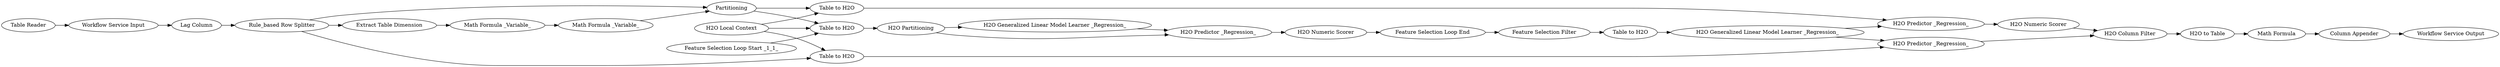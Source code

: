 digraph {
	322 -> 301
	359 -> 371
	366 -> 367
	368 -> 365
	324 -> 318
	354 -> 366
	295 -> 323
	320 -> 325
	318 -> 356
	354 -> 355
	365 -> 320
	326 -> 357
	358 -> 360
	301 -> 303
	357 -> 358
	355 -> 356
	323 -> 322
	354 -> 365
	295 -> 320
	325 -> 326
	369 -> 319
	3 -> 324
	319 -> 354
	295 -> 355
	352 -> 369
	303 -> 2
	322 -> 304
	356 -> 357
	318 -> 325
	360 -> 359
	365 -> 323
	8 -> 323
	2 -> 3
	304 -> 301
	367 -> 368
	324 [label="Table to H2O"]
	365 [label=Partitioning]
	322 [label="H2O Partitioning"]
	367 [label="Math Formula _Variable_"]
	304 [label="H2O Generalized Linear Model Learner _Regression_"]
	354 [label="Rule_based Row Splitter"]
	8 [label="Feature Selection Loop Start _1_1_"]
	295 [label="H2O Local Context"]
	3 [label="Feature Selection Filter"]
	357 [label="H2O Column Filter"]
	366 [label="Extract Table Dimension"]
	325 [label="H2O Predictor _Regression_"]
	359 [label="Column Appender"]
	319 [label="Lag Column"]
	358 [label="H2O to Table"]
	356 [label="H2O Predictor _Regression_"]
	360 [label="Math Formula"]
	369 [label="Workflow Service Input"]
	368 [label="Math Formula _Variable_"]
	301 [label="H2O Predictor _Regression_"]
	352 [label="Table Reader"]
	371 [label="Workflow Service Output"]
	326 [label="H2O Numeric Scorer"]
	318 [label="H2O Generalized Linear Model Learner _Regression_"]
	355 [label="Table to H2O"]
	323 [label="Table to H2O"]
	303 [label="H2O Numeric Scorer"]
	2 [label="Feature Selection Loop End"]
	320 [label="Table to H2O"]
	rankdir=LR
}
